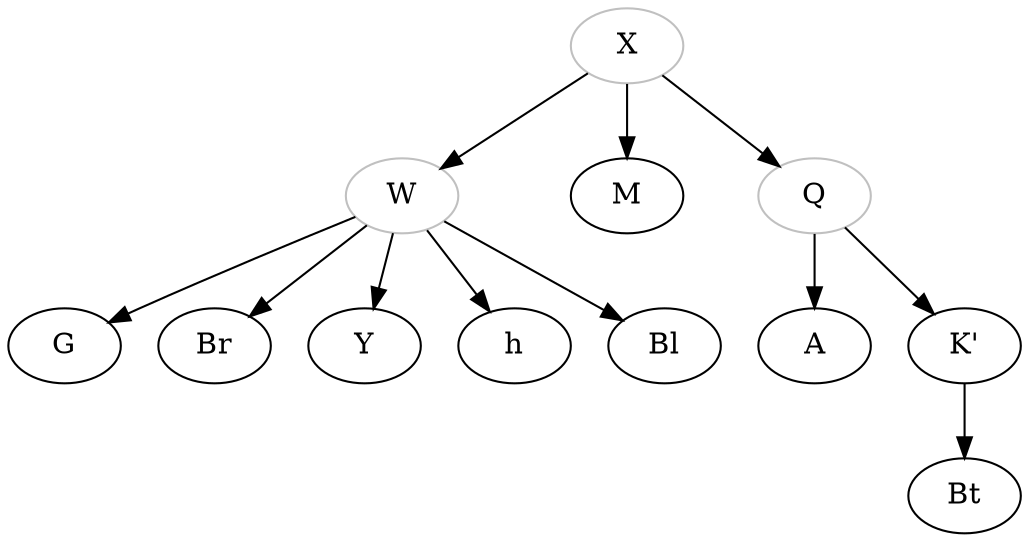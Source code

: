 digraph {
    X -> W;
    X -> M;
    X -> Q;

    W -> G;
    W -> Br;
    W -> Y;
    W -> h;
    W -> Bl;

    Q -> A;
    Q -> Kprime;
    Kprime -> Bt;

    Kprime[label="K'"];
    X [color="grey"];
    W [color="grey"];
    Q [color="grey"];
}
